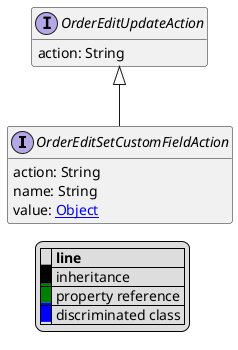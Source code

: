 @startuml

hide empty fields
hide empty methods
legend
|= |= line |
|<back:black>   </back>| inheritance |
|<back:green>   </back>| property reference |
|<back:blue>   </back>| discriminated class |
endlegend
interface OrderEditSetCustomFieldAction [[OrderEditSetCustomFieldAction.svg]] extends OrderEditUpdateAction {
    action: String
    name: String
    value: [[Object.svg Object]]
}
interface OrderEditUpdateAction [[OrderEditUpdateAction.svg]]  {
    action: String
}





@enduml
